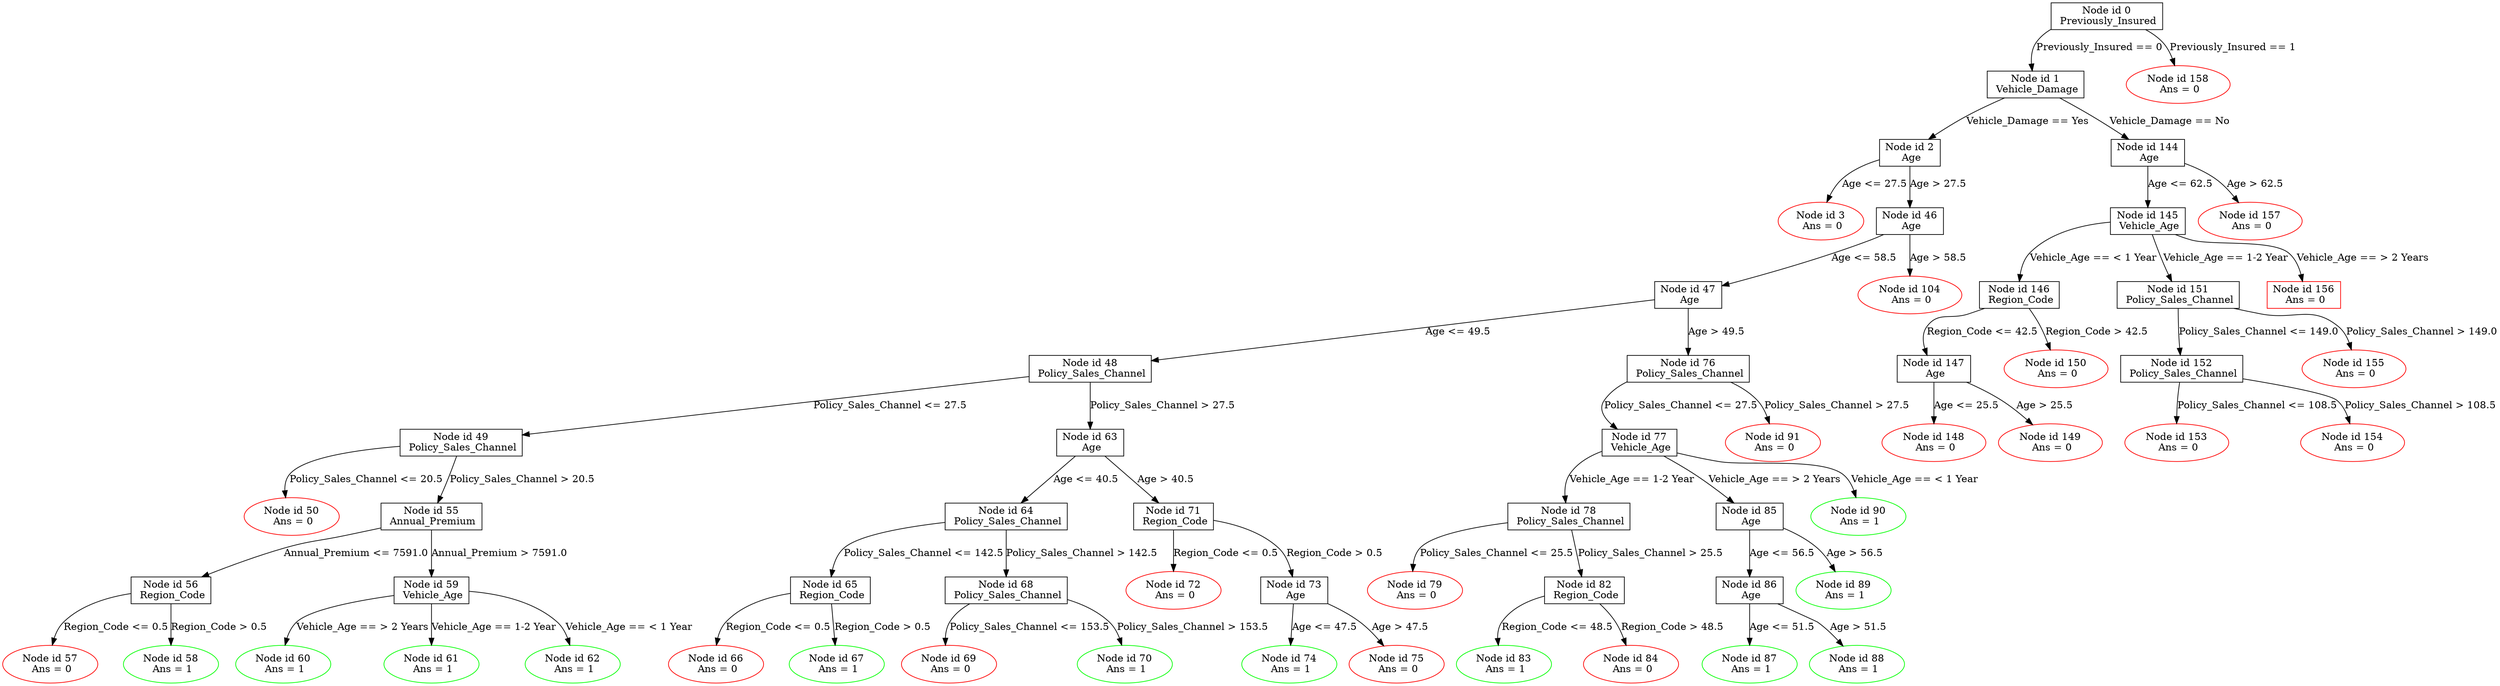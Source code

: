 digraph "Decision Tree" {
	rankdir=TD
	node [shape=rectangle]
	"Node id 0
 Previously_Insured" -> "Node id 1
 Vehicle_Damage" [label="Previously_Insured == 0"]
	"Node id 0
 Previously_Insured" -> "Node id 158
 Ans = 0" [label="Previously_Insured == 1"]
	"Node id 1
 Vehicle_Damage" -> "Node id 2
 Age" [label="Vehicle_Damage == Yes"]
	"Node id 1
 Vehicle_Damage" -> "Node id 144
 Age" [label="Vehicle_Damage == No"]
	"Node id 158
 Ans = 0" [shape=oval]
	"Node id 158
 Ans = 0" [color=Red]
	"Node id 2
 Age" -> "Node id 3
 Ans = 0" [label="Age <= 27.5"]
	"Node id 2
 Age" -> "Node id 46
 Age" [label="Age > 27.5"]
	"Node id 144
 Age" -> "Node id 145
 Vehicle_Age" [label="Age <= 62.5"]
	"Node id 144
 Age" -> "Node id 157
 Ans = 0" [label="Age > 62.5"]
	"Node id 3
 Ans = 0" [shape=oval]
	"Node id 3
 Ans = 0" [color=Red]
	"Node id 46
 Age" -> "Node id 47
 Age" [label="Age <= 58.5"]
	"Node id 46
 Age" -> "Node id 104
 Ans = 0" [label="Age > 58.5"]
	"Node id 145
 Vehicle_Age" -> "Node id 146
 Region_Code" [label="Vehicle_Age == < 1 Year"]
	"Node id 145
 Vehicle_Age" -> "Node id 151
 Policy_Sales_Channel" [label="Vehicle_Age == 1-2 Year"]
	"Node id 145
 Vehicle_Age" -> "Node id 156
 Ans = 0" [label="Vehicle_Age == > 2 Years"]
	"Node id 157
 Ans = 0" [shape=oval]
	"Node id 157
 Ans = 0" [color=Red]
	"Node id 47
 Age" -> "Node id 48
 Policy_Sales_Channel" [label="Age <= 49.5"]
	"Node id 47
 Age" -> "Node id 76
 Policy_Sales_Channel" [label="Age > 49.5"]
	"Node id 104
 Ans = 0" [shape=oval]
	"Node id 104
 Ans = 0" [color=Red]
	"Node id 146
 Region_Code" -> "Node id 147
 Age" [label="Region_Code <= 42.5"]
	"Node id 146
 Region_Code" -> "Node id 150
 Ans = 0" [label="Region_Code > 42.5"]
	"Node id 151
 Policy_Sales_Channel" -> "Node id 152
 Policy_Sales_Channel" [label="Policy_Sales_Channel <= 149.0"]
	"Node id 151
 Policy_Sales_Channel" -> "Node id 155
 Ans = 0" [label="Policy_Sales_Channel > 149.0"]
	"Node id 156
 Ans = 0" [color=Red]
	"Node id 48
 Policy_Sales_Channel" -> "Node id 49
 Policy_Sales_Channel" [label="Policy_Sales_Channel <= 27.5"]
	"Node id 48
 Policy_Sales_Channel" -> "Node id 63
 Age" [label="Policy_Sales_Channel > 27.5"]
	"Node id 76
 Policy_Sales_Channel" -> "Node id 77
 Vehicle_Age" [label="Policy_Sales_Channel <= 27.5"]
	"Node id 76
 Policy_Sales_Channel" -> "Node id 91
 Ans = 0" [label="Policy_Sales_Channel > 27.5"]
	"Node id 147
 Age" -> "Node id 148
 Ans = 0" [label="Age <= 25.5"]
	"Node id 147
 Age" -> "Node id 149
 Ans = 0" [label="Age > 25.5"]
	"Node id 150
 Ans = 0" [shape=oval]
	"Node id 150
 Ans = 0" [color=Red]
	"Node id 152
 Policy_Sales_Channel" -> "Node id 153
 Ans = 0" [label="Policy_Sales_Channel <= 108.5"]
	"Node id 152
 Policy_Sales_Channel" -> "Node id 154
 Ans = 0" [label="Policy_Sales_Channel > 108.5"]
	"Node id 155
 Ans = 0" [shape=oval]
	"Node id 155
 Ans = 0" [color=Red]
	"Node id 49
 Policy_Sales_Channel" -> "Node id 50
 Ans = 0" [label="Policy_Sales_Channel <= 20.5"]
	"Node id 49
 Policy_Sales_Channel" -> "Node id 55
 Annual_Premium" [label="Policy_Sales_Channel > 20.5"]
	"Node id 63
 Age" -> "Node id 64
 Policy_Sales_Channel" [label="Age <= 40.5"]
	"Node id 63
 Age" -> "Node id 71
 Region_Code" [label="Age > 40.5"]
	"Node id 77
 Vehicle_Age" -> "Node id 78
 Policy_Sales_Channel" [label="Vehicle_Age == 1-2 Year"]
	"Node id 77
 Vehicle_Age" -> "Node id 85
 Age" [label="Vehicle_Age == > 2 Years"]
	"Node id 77
 Vehicle_Age" -> "Node id 90
 Ans = 1" [label="Vehicle_Age == < 1 Year"]
	"Node id 91
 Ans = 0" [shape=oval]
	"Node id 91
 Ans = 0" [color=Red]
	"Node id 148
 Ans = 0" [shape=oval]
	"Node id 148
 Ans = 0" [color=Red]
	"Node id 149
 Ans = 0" [shape=oval]
	"Node id 149
 Ans = 0" [color=Red]
	"Node id 153
 Ans = 0" [shape=oval]
	"Node id 153
 Ans = 0" [color=Red]
	"Node id 154
 Ans = 0" [shape=oval]
	"Node id 154
 Ans = 0" [color=Red]
	"Node id 50
 Ans = 0" [shape=oval]
	"Node id 50
 Ans = 0" [color=Red]
	"Node id 55
 Annual_Premium" -> "Node id 56
 Region_Code" [label="Annual_Premium <= 7591.0"]
	"Node id 55
 Annual_Premium" -> "Node id 59
 Vehicle_Age" [label="Annual_Premium > 7591.0"]
	"Node id 64
 Policy_Sales_Channel" -> "Node id 65
 Region_Code" [label="Policy_Sales_Channel <= 142.5"]
	"Node id 64
 Policy_Sales_Channel" -> "Node id 68
 Policy_Sales_Channel" [label="Policy_Sales_Channel > 142.5"]
	"Node id 71
 Region_Code" -> "Node id 72
 Ans = 0" [label="Region_Code <= 0.5"]
	"Node id 71
 Region_Code" -> "Node id 73
 Age" [label="Region_Code > 0.5"]
	"Node id 78
 Policy_Sales_Channel" -> "Node id 79
 Ans = 0" [label="Policy_Sales_Channel <= 25.5"]
	"Node id 78
 Policy_Sales_Channel" -> "Node id 82
 Region_Code" [label="Policy_Sales_Channel > 25.5"]
	"Node id 85
 Age" -> "Node id 86
 Age" [label="Age <= 56.5"]
	"Node id 85
 Age" -> "Node id 89
 Ans = 1" [label="Age > 56.5"]
	"Node id 90
 Ans = 1" [shape=oval]
	"Node id 90
 Ans = 1" [color=Green]
	"Node id 56
 Region_Code" -> "Node id 57
 Ans = 0" [label="Region_Code <= 0.5"]
	"Node id 56
 Region_Code" -> "Node id 58
 Ans = 1" [label="Region_Code > 0.5"]
	"Node id 59
 Vehicle_Age" -> "Node id 60
 Ans = 1" [label="Vehicle_Age == > 2 Years"]
	"Node id 59
 Vehicle_Age" -> "Node id 61
 Ans = 1" [label="Vehicle_Age == 1-2 Year"]
	"Node id 59
 Vehicle_Age" -> "Node id 62
 Ans = 1" [label="Vehicle_Age == < 1 Year"]
	"Node id 65
 Region_Code" -> "Node id 66
 Ans = 0" [label="Region_Code <= 0.5"]
	"Node id 65
 Region_Code" -> "Node id 67
 Ans = 1" [label="Region_Code > 0.5"]
	"Node id 68
 Policy_Sales_Channel" -> "Node id 69
 Ans = 0" [label="Policy_Sales_Channel <= 153.5"]
	"Node id 68
 Policy_Sales_Channel" -> "Node id 70
 Ans = 1" [label="Policy_Sales_Channel > 153.5"]
	"Node id 72
 Ans = 0" [shape=oval]
	"Node id 72
 Ans = 0" [color=Red]
	"Node id 73
 Age" -> "Node id 74
 Ans = 1" [label="Age <= 47.5"]
	"Node id 73
 Age" -> "Node id 75
 Ans = 0" [label="Age > 47.5"]
	"Node id 79
 Ans = 0" [shape=oval]
	"Node id 79
 Ans = 0" [color=Red]
	"Node id 82
 Region_Code" -> "Node id 83
 Ans = 1" [label="Region_Code <= 48.5"]
	"Node id 82
 Region_Code" -> "Node id 84
 Ans = 0" [label="Region_Code > 48.5"]
	"Node id 86
 Age" -> "Node id 87
 Ans = 1" [label="Age <= 51.5"]
	"Node id 86
 Age" -> "Node id 88
 Ans = 1" [label="Age > 51.5"]
	"Node id 89
 Ans = 1" [shape=oval]
	"Node id 89
 Ans = 1" [color=Green]
	"Node id 57
 Ans = 0" [shape=oval]
	"Node id 57
 Ans = 0" [color=Red]
	"Node id 58
 Ans = 1" [shape=oval]
	"Node id 58
 Ans = 1" [color=Green]
	"Node id 60
 Ans = 1" [shape=oval]
	"Node id 60
 Ans = 1" [color=Green]
	"Node id 61
 Ans = 1" [shape=oval]
	"Node id 61
 Ans = 1" [color=Green]
	"Node id 62
 Ans = 1" [shape=oval]
	"Node id 62
 Ans = 1" [color=Green]
	"Node id 66
 Ans = 0" [shape=oval]
	"Node id 66
 Ans = 0" [color=Red]
	"Node id 67
 Ans = 1" [shape=oval]
	"Node id 67
 Ans = 1" [color=Green]
	"Node id 69
 Ans = 0" [shape=oval]
	"Node id 69
 Ans = 0" [color=Red]
	"Node id 70
 Ans = 1" [shape=oval]
	"Node id 70
 Ans = 1" [color=Green]
	"Node id 74
 Ans = 1" [shape=oval]
	"Node id 74
 Ans = 1" [color=Green]
	"Node id 75
 Ans = 0" [shape=oval]
	"Node id 75
 Ans = 0" [color=Red]
	"Node id 83
 Ans = 1" [shape=oval]
	"Node id 83
 Ans = 1" [color=Green]
	"Node id 84
 Ans = 0" [shape=oval]
	"Node id 84
 Ans = 0" [color=Red]
	"Node id 87
 Ans = 1" [shape=oval]
	"Node id 87
 Ans = 1" [color=Green]
	"Node id 88
 Ans = 1" [shape=oval]
	"Node id 88
 Ans = 1" [color=Green]
}
